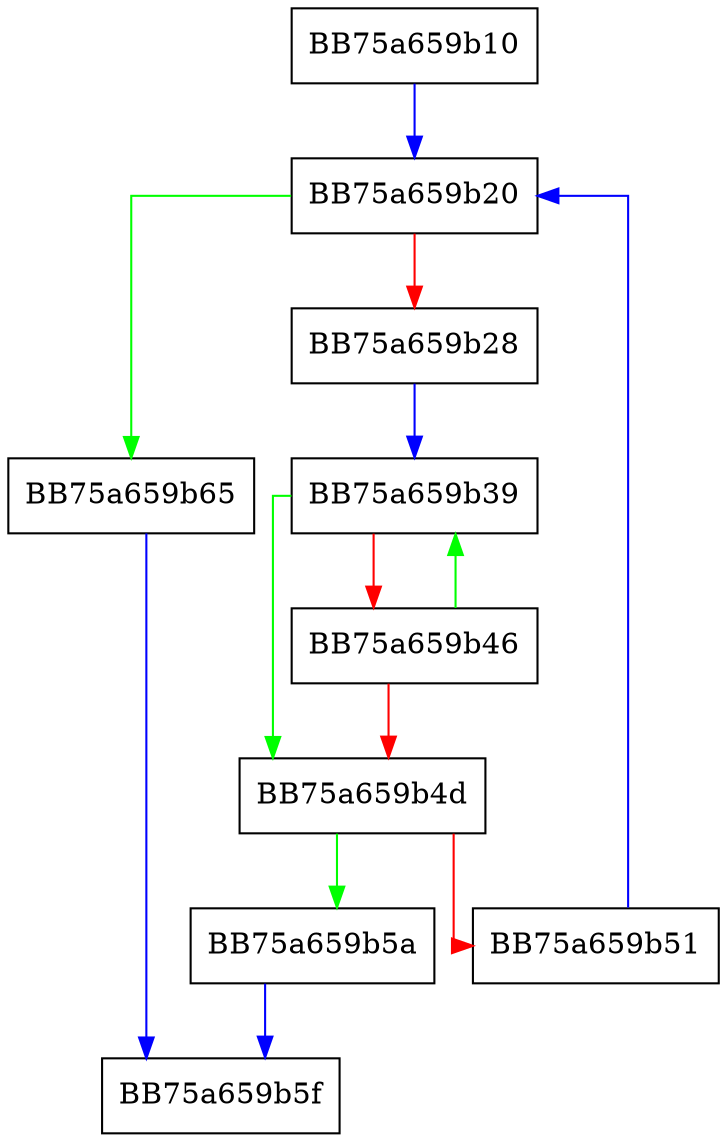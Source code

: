 digraph LookupScriptCategory {
  node [shape="box"];
  graph [splines=ortho];
  BB75a659b10 -> BB75a659b20 [color="blue"];
  BB75a659b20 -> BB75a659b65 [color="green"];
  BB75a659b20 -> BB75a659b28 [color="red"];
  BB75a659b28 -> BB75a659b39 [color="blue"];
  BB75a659b39 -> BB75a659b4d [color="green"];
  BB75a659b39 -> BB75a659b46 [color="red"];
  BB75a659b46 -> BB75a659b39 [color="green"];
  BB75a659b46 -> BB75a659b4d [color="red"];
  BB75a659b4d -> BB75a659b5a [color="green"];
  BB75a659b4d -> BB75a659b51 [color="red"];
  BB75a659b51 -> BB75a659b20 [color="blue"];
  BB75a659b5a -> BB75a659b5f [color="blue"];
  BB75a659b65 -> BB75a659b5f [color="blue"];
}